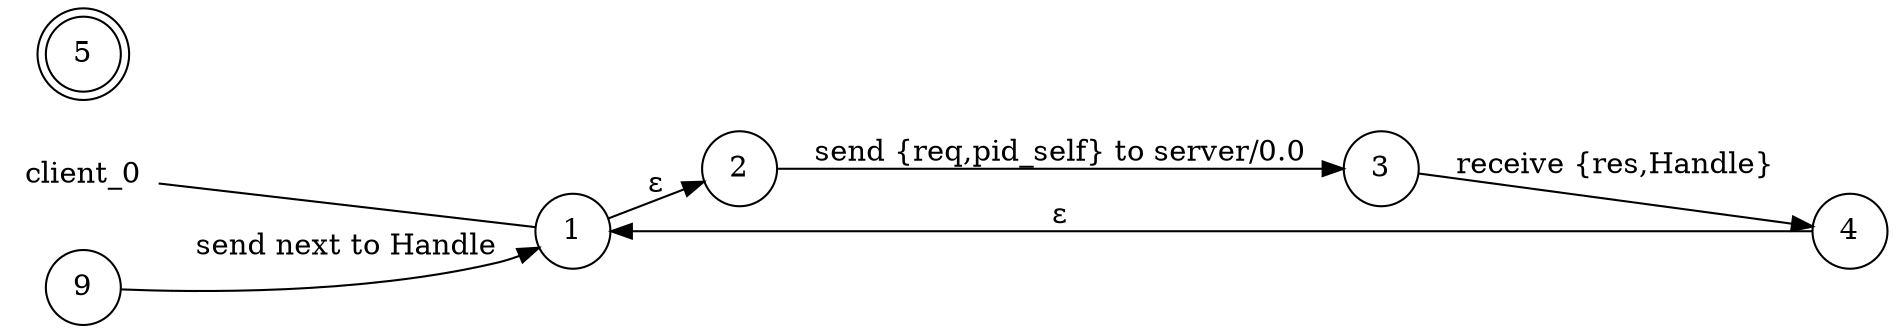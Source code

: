 digraph client_0 {
	rankdir="LR";
	n_0 [label="client_0", shape="plaintext"];
	n_1 [id="5", shape=doublecircle, label="5"];
	n_2 [id="1", shape=circle, label="1"];
	n_0 -> n_2 [arrowhead=none];
	n_3 [id="9", shape=circle, label="9"];
	n_4 [id="2", shape=circle, label="2"];
	n_5 [id="4", shape=circle, label="4"];
	n_6 [id="3", shape=circle, label="3"];

	n_6 -> n_5 [id="[$e|2]", label="receive {res,Handle}"];
	n_5 -> n_2 [id="[$e|9]", label="ɛ"];
	n_4 -> n_6 [id="[$e|1]", label="send {req,pid_self} to server/0.0"];
	n_2 -> n_4 [id="[$e|0]", label="ɛ"];
	n_3 -> n_2 [id="[$e|10]", label="send next to Handle"];
}
